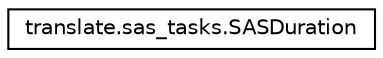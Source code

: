 digraph "Graphical Class Hierarchy"
{
  edge [fontname="Helvetica",fontsize="10",labelfontname="Helvetica",labelfontsize="10"];
  node [fontname="Helvetica",fontsize="10",shape=record];
  rankdir="LR";
  Node1 [label="translate.sas_tasks.SASDuration",height=0.2,width=0.4,color="black", fillcolor="white", style="filled",URL="$classtranslate_1_1sas__tasks_1_1SASDuration.html"];
}
